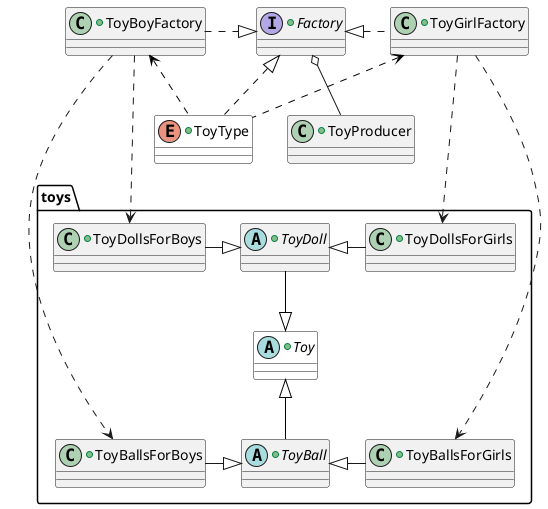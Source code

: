 @startuml




package toys{

    +abstract class Toy #white{
    }

    +abstract class ToyBall{
    }

    +class ToyBallsForBoys {
    }
    +class ToyBallsForGirls {
    }
    
    +abstract class ToyDoll{
    }
    
    +class ToyDollsForBoys {
    }
    +class ToyDollsForGirls  {
    }
    
    
    ToyDoll -down-|> Toy #black

    ToyBallsForGirls -left-|> ToyBall
    ToyBallsForBoys -right-|> ToyBall
    
    ToyBall -up-|> Toy #black
    
    ToyDollsForBoys -right-|> ToyDoll
    ToyDollsForGirls -left-|> ToyDoll
    
}

+class ToyProducer{
}

+interface Factory{
}


+enum ToyType #white{
}

+class ToyBoyFactory {
}

+class ToyGirlFactory {
}


ToyProducer -up-o Factory


ToyBoyFactory .right.|> Factory
ToyGirlFactory .left.|> Factory

ToyType .up.|> Factory #black
ToyType .up.> ToyBoyFactory #black
ToyType .up.> ToyGirlFactory #black


ToyGirlFactory .down..> ToyDollsForGirls
ToyGirlFactory .down..> ToyBallsForGirls

ToyBoyFactory .down..> ToyDollsForBoys
ToyBoyFactory .down..> ToyBallsForBoys


@enduml